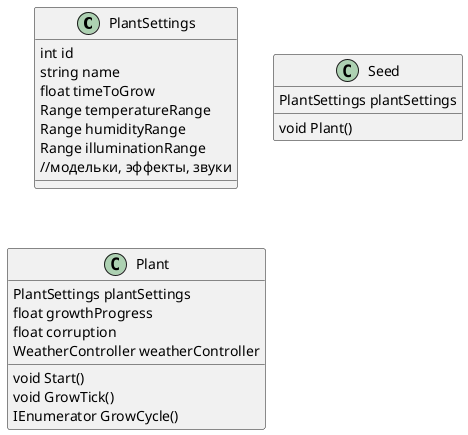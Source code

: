 ﻿@startuml

class PlantSettings
{
    int id
    string name
    float timeToGrow
    Range temperatureRange
    Range humidityRange
    Range illuminationRange
    //модельки, эффекты, звуки
}
class Seed
{
    PlantSettings plantSettings
    void Plant()
}
class Plant
{
    PlantSettings plantSettings
    float growthProgress
    float corruption
    WeatherController weatherController
    
    void Start()
    void GrowTick()
    IEnumerator GrowCycle()
}

@enduml